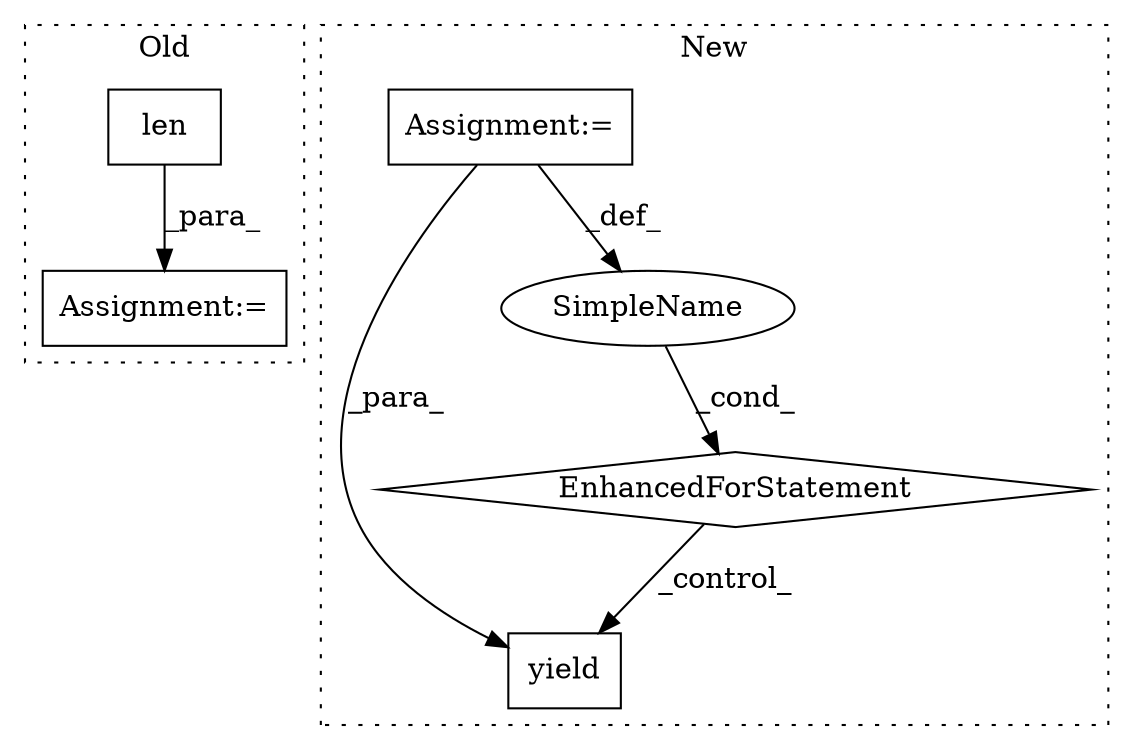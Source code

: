 digraph G {
subgraph cluster0 {
1 [label="len" a="32" s="2513,2542" l="4,1" shape="box"];
4 [label="Assignment:=" a="7" s="2496" l="57" shape="box"];
label = "Old";
style="dotted";
}
subgraph cluster1 {
2 [label="yield" a="112" s="2224" l="7" shape="box"];
3 [label="Assignment:=" a="7" s="2114,2214" l="53,2" shape="box"];
5 [label="EnhancedForStatement" a="70" s="2114,2214" l="53,2" shape="diamond"];
6 [label="SimpleName" a="42" s="2171" l="5" shape="ellipse"];
label = "New";
style="dotted";
}
1 -> 4 [label="_para_"];
3 -> 2 [label="_para_"];
3 -> 6 [label="_def_"];
5 -> 2 [label="_control_"];
6 -> 5 [label="_cond_"];
}